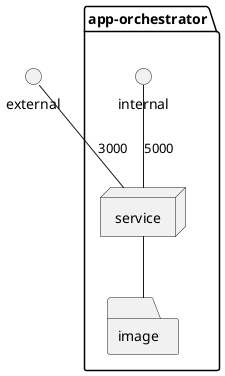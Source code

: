 @startuml

interface external

package  "app-orchestrator" {
  interface internal
  node service
  folder image
}
service -- image
external -- service : 3000
internal -- service : 5000

@enduml

